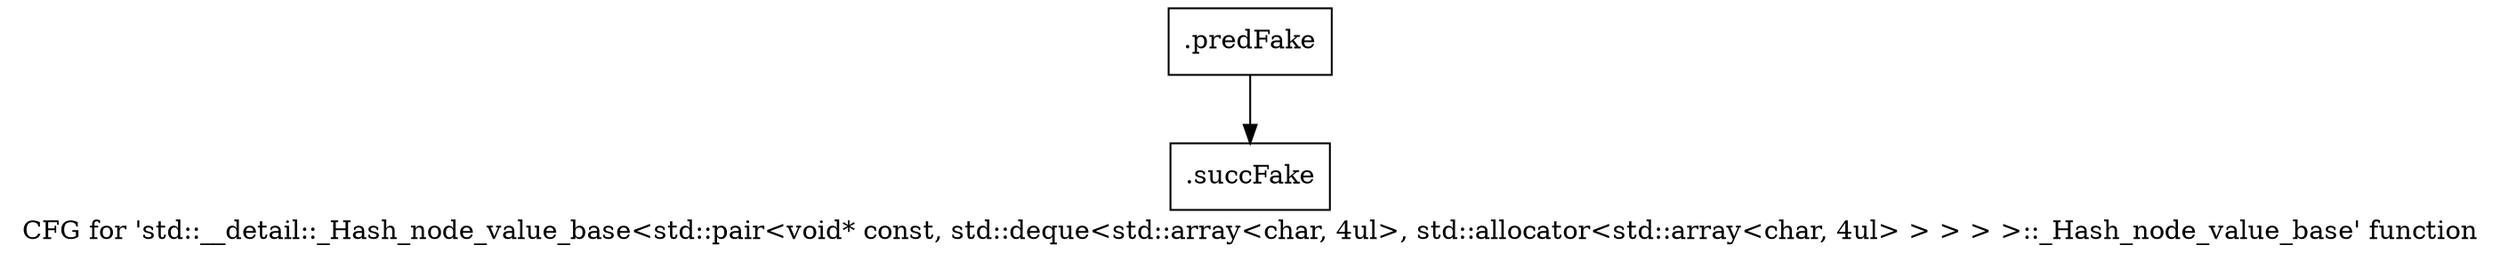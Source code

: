 digraph "CFG for 'std::__detail::_Hash_node_value_base\<std::pair\<void* const, std::deque\<std::array\<char, 4ul\>, std::allocator\<std::array\<char, 4ul\> \> \> \> \>::_Hash_node_value_base' function" {
	label="CFG for 'std::__detail::_Hash_node_value_base\<std::pair\<void* const, std::deque\<std::array\<char, 4ul\>, std::allocator\<std::array\<char, 4ul\> \> \> \> \>::_Hash_node_value_base' function";

	Node0x3c135c0 [shape=record,filename="",linenumber="",label="{.predFake}"];
	Node0x3c135c0 -> Node0x3ae0450[ callList="" memoryops="" filename="/usr/vitis/Vitis_HLS/2020.2/tps/lnx64/gcc-6.2.0/lib/gcc/x86_64-pc-linux-gnu/6.2.0/../../../../include/c++/6.2.0/bits/hashtable_policy.h" execusionnum="0"];
	Node0x3ae0450 [shape=record,filename="/usr/vitis/Vitis_HLS/2020.2/tps/lnx64/gcc-6.2.0/lib/gcc/x86_64-pc-linux-gnu/6.2.0/../../../../include/c++/6.2.0/bits/hashtable_policy.h",linenumber="242",label="{.succFake}"];
}
